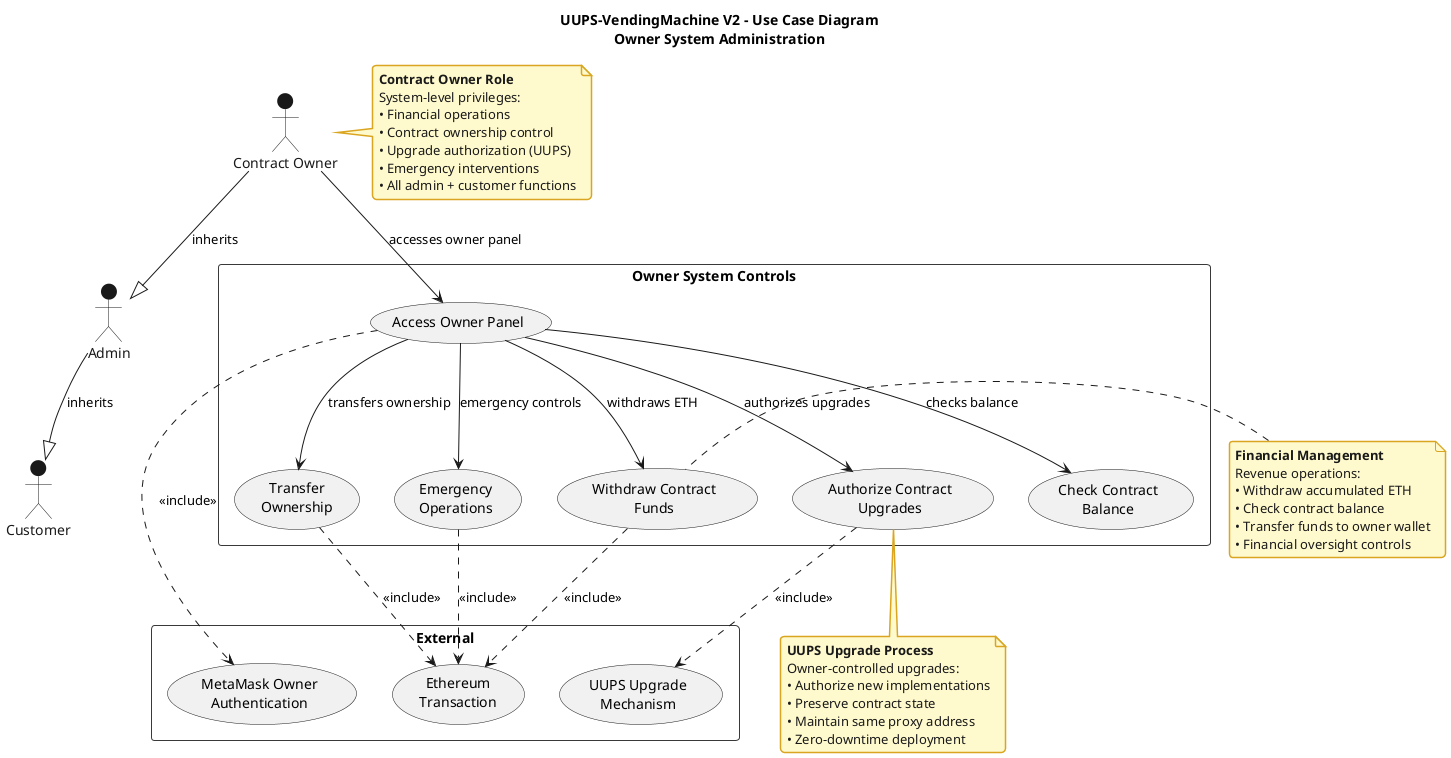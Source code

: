 @startuml UUPS-VendingMachine-V2_10c-usecase-owner
!theme mars
skinparam backgroundColor white
skinparam note {
  BackgroundColor #FFFACD
  BorderColor #DAA520
}
title UUPS-VendingMachine V2 - Use Case Diagram\nOwner System Administration

' Actors hierarchy
actor "Customer" as Customer
actor "Admin" as Admin
actor "Contract Owner" as Owner

' System boundary - vertical layout
rectangle "Owner System Controls" {
  
  ' Owner Access (top)
  usecase "Access Owner Panel" as UC1
  
  ' Financial Management (middle)
  usecase "Withdraw Contract\nFunds" as UC2
  usecase "Check Contract\nBalance" as UC3
  
  ' System Administration (bottom)
  usecase "Transfer\nOwnership" as UC4
  usecase "Authorize Contract\nUpgrades" as UC5
  usecase "Emergency\nOperations" as UC6
}

' External Systems
rectangle "External" {
  usecase "UUPS Upgrade\nMechanism" as EXT1
  usecase "Ethereum\nTransaction" as EXT2
  usecase "MetaMask Owner\nAuthentication" as EXT3
}

' Inheritance hierarchy
Admin --|> Customer : inherits
Owner --|> Admin : inherits

' Owner Actions - vertical flow
Owner --> UC1 : accesses owner panel
UC1 --> UC2 : withdraws ETH
UC1 --> UC3 : checks balance
UC1 --> UC4 : transfers ownership
UC1 --> UC5 : authorizes upgrades
UC1 --> UC6 : emergency controls

' Dependencies
UC1 ..> EXT3 : <<include>>
UC2 ..> EXT2 : <<include>>
UC4 ..> EXT2 : <<include>>
UC5 ..> EXT1 : <<include>>
UC6 ..> EXT2 : <<include>>

note right of Owner
**Contract Owner Role**
System-level privileges:
• Financial operations
• Contract ownership control
• Upgrade authorization (UUPS)
• Emergency interventions
• All admin + customer functions
end note

note bottom of UC5
**UUPS Upgrade Process**
Owner-controlled upgrades:
• Authorize new implementations
• Preserve contract state
• Maintain same proxy address
• Zero-downtime deployment
end note

note left of UC2
**Financial Management**
Revenue operations:
• Withdraw accumulated ETH
• Check contract balance
• Transfer funds to owner wallet
• Financial oversight controls
end note

@enduml
